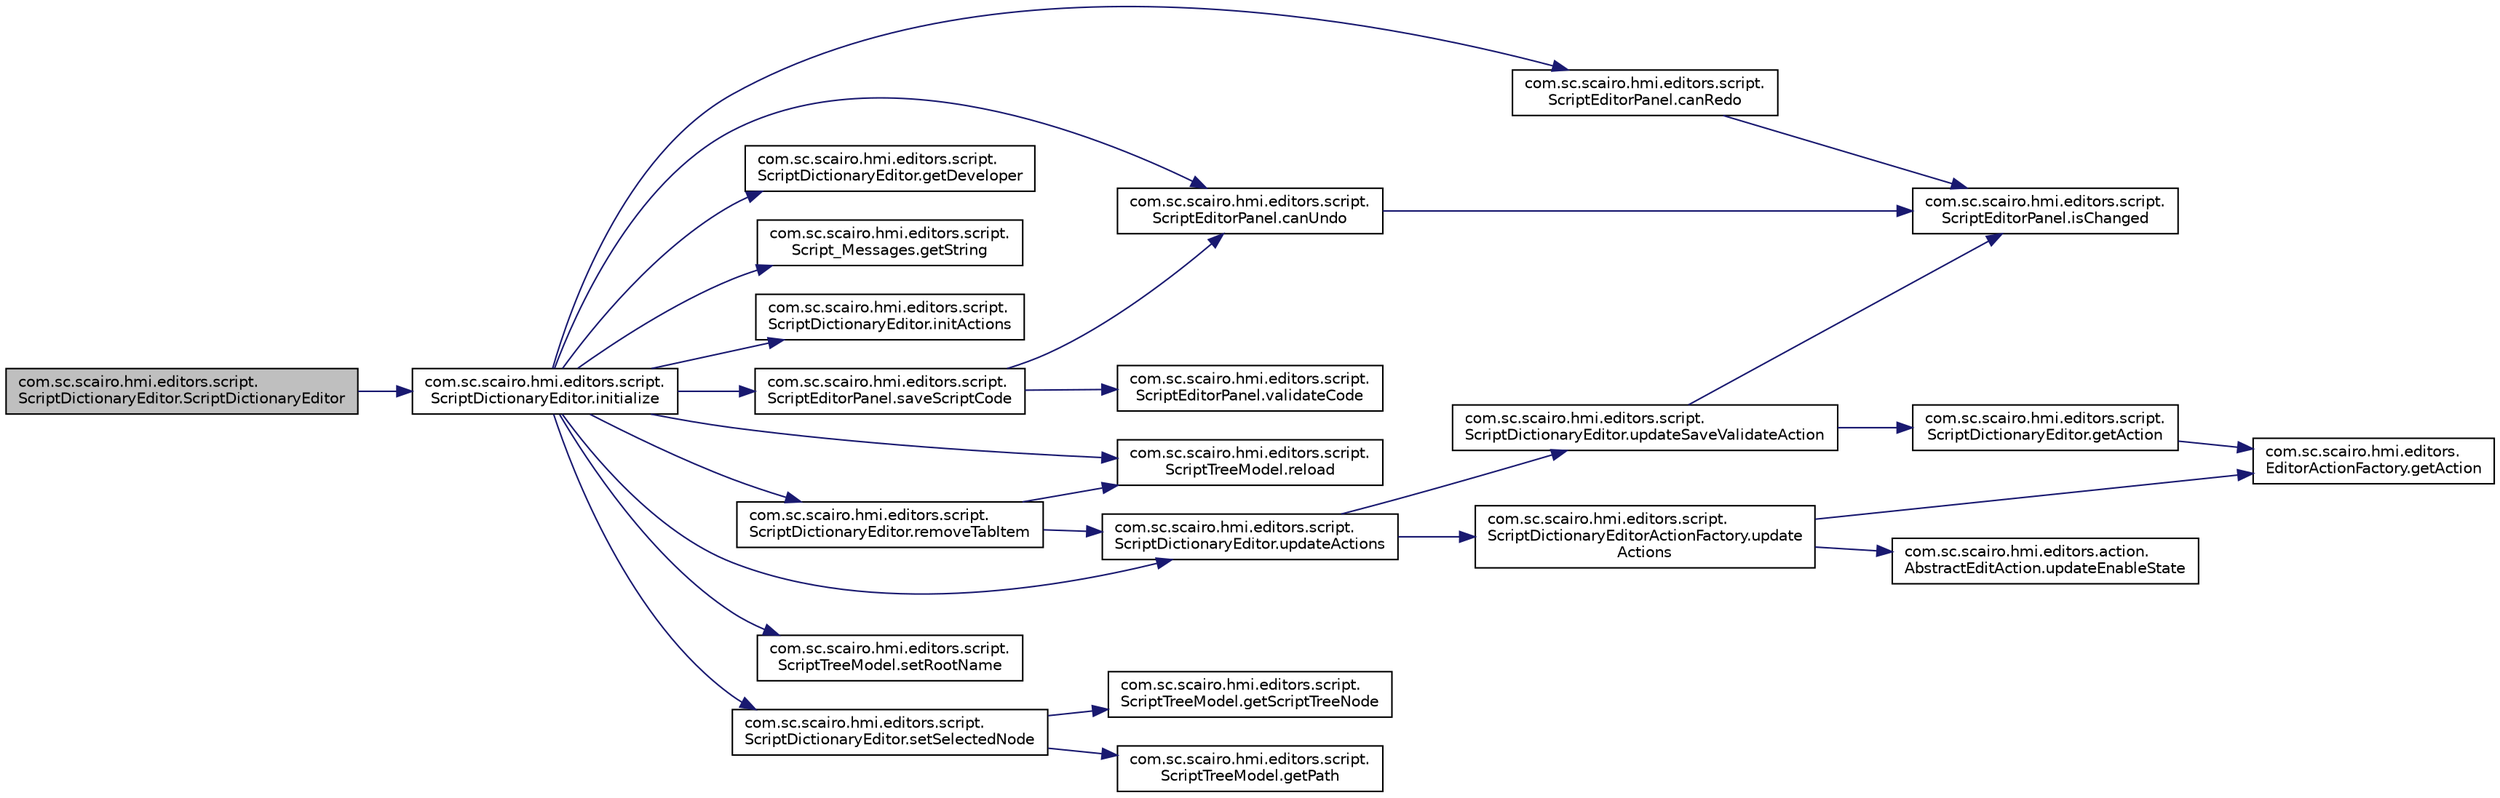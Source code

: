 digraph "com.sc.scairo.hmi.editors.script.ScriptDictionaryEditor.ScriptDictionaryEditor"
{
 // LATEX_PDF_SIZE
  edge [fontname="Helvetica",fontsize="10",labelfontname="Helvetica",labelfontsize="10"];
  node [fontname="Helvetica",fontsize="10",shape=record];
  rankdir="LR";
  Node1 [label="com.sc.scairo.hmi.editors.script.\lScriptDictionaryEditor.ScriptDictionaryEditor",height=0.2,width=0.4,color="black", fillcolor="grey75", style="filled", fontcolor="black",tooltip=" "];
  Node1 -> Node2 [color="midnightblue",fontsize="10",style="solid",fontname="Helvetica"];
  Node2 [label="com.sc.scairo.hmi.editors.script.\lScriptDictionaryEditor.initialize",height=0.2,width=0.4,color="black", fillcolor="white", style="filled",URL="$classcom_1_1sc_1_1scairo_1_1hmi_1_1editors_1_1script_1_1_script_dictionary_editor.html#a13855ce85b7416c6ca79a98de5a7a03a",tooltip=" "];
  Node2 -> Node3 [color="midnightblue",fontsize="10",style="solid",fontname="Helvetica"];
  Node3 [label="com.sc.scairo.hmi.editors.script.\lScriptEditorPanel.canRedo",height=0.2,width=0.4,color="black", fillcolor="white", style="filled",URL="$classcom_1_1sc_1_1scairo_1_1hmi_1_1editors_1_1script_1_1_script_editor_panel.html#a2413d0e2c6fb21695f7fbcc1d9e9412f",tooltip=" "];
  Node3 -> Node4 [color="midnightblue",fontsize="10",style="solid",fontname="Helvetica"];
  Node4 [label="com.sc.scairo.hmi.editors.script.\lScriptEditorPanel.isChanged",height=0.2,width=0.4,color="black", fillcolor="white", style="filled",URL="$classcom_1_1sc_1_1scairo_1_1hmi_1_1editors_1_1script_1_1_script_editor_panel.html#a368c8c2764db97807842aed82f303574",tooltip=" "];
  Node2 -> Node5 [color="midnightblue",fontsize="10",style="solid",fontname="Helvetica"];
  Node5 [label="com.sc.scairo.hmi.editors.script.\lScriptEditorPanel.canUndo",height=0.2,width=0.4,color="black", fillcolor="white", style="filled",URL="$classcom_1_1sc_1_1scairo_1_1hmi_1_1editors_1_1script_1_1_script_editor_panel.html#a20a1fe88e8252720dab9af609c15116e",tooltip=" "];
  Node5 -> Node4 [color="midnightblue",fontsize="10",style="solid",fontname="Helvetica"];
  Node2 -> Node6 [color="midnightblue",fontsize="10",style="solid",fontname="Helvetica"];
  Node6 [label="com.sc.scairo.hmi.editors.script.\lScriptDictionaryEditor.getDeveloper",height=0.2,width=0.4,color="black", fillcolor="white", style="filled",URL="$classcom_1_1sc_1_1scairo_1_1hmi_1_1editors_1_1script_1_1_script_dictionary_editor.html#ad1d17fd09326cafea02606bdd16353eb",tooltip=" "];
  Node2 -> Node7 [color="midnightblue",fontsize="10",style="solid",fontname="Helvetica"];
  Node7 [label="com.sc.scairo.hmi.editors.script.\lScript_Messages.getString",height=0.2,width=0.4,color="black", fillcolor="white", style="filled",URL="$classcom_1_1sc_1_1scairo_1_1hmi_1_1editors_1_1script_1_1_script___messages.html#a61b546260eea53aae1f649f3f2498244",tooltip=" "];
  Node2 -> Node8 [color="midnightblue",fontsize="10",style="solid",fontname="Helvetica"];
  Node8 [label="com.sc.scairo.hmi.editors.script.\lScriptDictionaryEditor.initActions",height=0.2,width=0.4,color="black", fillcolor="white", style="filled",URL="$classcom_1_1sc_1_1scairo_1_1hmi_1_1editors_1_1script_1_1_script_dictionary_editor.html#aa63de0c50645f09aea42f63656b469e9",tooltip=" "];
  Node2 -> Node9 [color="midnightblue",fontsize="10",style="solid",fontname="Helvetica"];
  Node9 [label="com.sc.scairo.hmi.editors.script.\lScriptTreeModel.reload",height=0.2,width=0.4,color="black", fillcolor="white", style="filled",URL="$classcom_1_1sc_1_1scairo_1_1hmi_1_1editors_1_1script_1_1_script_tree_model.html#a4430f1ad757679fa1016de59d6686f91",tooltip=" "];
  Node2 -> Node10 [color="midnightblue",fontsize="10",style="solid",fontname="Helvetica"];
  Node10 [label="com.sc.scairo.hmi.editors.script.\lScriptDictionaryEditor.removeTabItem",height=0.2,width=0.4,color="black", fillcolor="white", style="filled",URL="$classcom_1_1sc_1_1scairo_1_1hmi_1_1editors_1_1script_1_1_script_dictionary_editor.html#a9f4539a183aa96712cb5ea8f819af993",tooltip=" "];
  Node10 -> Node9 [color="midnightblue",fontsize="10",style="solid",fontname="Helvetica"];
  Node10 -> Node11 [color="midnightblue",fontsize="10",style="solid",fontname="Helvetica"];
  Node11 [label="com.sc.scairo.hmi.editors.script.\lScriptDictionaryEditor.updateActions",height=0.2,width=0.4,color="black", fillcolor="white", style="filled",URL="$classcom_1_1sc_1_1scairo_1_1hmi_1_1editors_1_1script_1_1_script_dictionary_editor.html#ac15b98484cb2e6a0b8f22e6c6238eea8",tooltip=" "];
  Node11 -> Node12 [color="midnightblue",fontsize="10",style="solid",fontname="Helvetica"];
  Node12 [label="com.sc.scairo.hmi.editors.script.\lScriptDictionaryEditorActionFactory.update\lActions",height=0.2,width=0.4,color="black", fillcolor="white", style="filled",URL="$classcom_1_1sc_1_1scairo_1_1hmi_1_1editors_1_1script_1_1_script_dictionary_editor_action_factory.html#aa9d30ba16ad244476efab5daf7c05133",tooltip=" "];
  Node12 -> Node13 [color="midnightblue",fontsize="10",style="solid",fontname="Helvetica"];
  Node13 [label="com.sc.scairo.hmi.editors.\lEditorActionFactory.getAction",height=0.2,width=0.4,color="black", fillcolor="white", style="filled",URL="$classcom_1_1sc_1_1scairo_1_1hmi_1_1editors_1_1_editor_action_factory.html#ae5db55316c5c2a4bf84ca10576f32345",tooltip=" "];
  Node12 -> Node14 [color="midnightblue",fontsize="10",style="solid",fontname="Helvetica"];
  Node14 [label="com.sc.scairo.hmi.editors.action.\lAbstractEditAction.updateEnableState",height=0.2,width=0.4,color="black", fillcolor="white", style="filled",URL="$classcom_1_1sc_1_1scairo_1_1hmi_1_1editors_1_1action_1_1_abstract_edit_action.html#a07bd2125244a5a1edd5213f07988e379",tooltip=" "];
  Node11 -> Node15 [color="midnightblue",fontsize="10",style="solid",fontname="Helvetica"];
  Node15 [label="com.sc.scairo.hmi.editors.script.\lScriptDictionaryEditor.updateSaveValidateAction",height=0.2,width=0.4,color="black", fillcolor="white", style="filled",URL="$classcom_1_1sc_1_1scairo_1_1hmi_1_1editors_1_1script_1_1_script_dictionary_editor.html#ad857b3fab7955c74ecb5291343cb3fbe",tooltip=" "];
  Node15 -> Node16 [color="midnightblue",fontsize="10",style="solid",fontname="Helvetica"];
  Node16 [label="com.sc.scairo.hmi.editors.script.\lScriptDictionaryEditor.getAction",height=0.2,width=0.4,color="black", fillcolor="white", style="filled",URL="$classcom_1_1sc_1_1scairo_1_1hmi_1_1editors_1_1script_1_1_script_dictionary_editor.html#ad5b9f76777162ab9eaf470c0803f0741",tooltip=" "];
  Node16 -> Node13 [color="midnightblue",fontsize="10",style="solid",fontname="Helvetica"];
  Node15 -> Node4 [color="midnightblue",fontsize="10",style="solid",fontname="Helvetica"];
  Node2 -> Node17 [color="midnightblue",fontsize="10",style="solid",fontname="Helvetica"];
  Node17 [label="com.sc.scairo.hmi.editors.script.\lScriptEditorPanel.saveScriptCode",height=0.2,width=0.4,color="black", fillcolor="white", style="filled",URL="$classcom_1_1sc_1_1scairo_1_1hmi_1_1editors_1_1script_1_1_script_editor_panel.html#a0ab62c3a8c4a8a185bdb94977b5c22d5",tooltip=" "];
  Node17 -> Node5 [color="midnightblue",fontsize="10",style="solid",fontname="Helvetica"];
  Node17 -> Node18 [color="midnightblue",fontsize="10",style="solid",fontname="Helvetica"];
  Node18 [label="com.sc.scairo.hmi.editors.script.\lScriptEditorPanel.validateCode",height=0.2,width=0.4,color="black", fillcolor="white", style="filled",URL="$classcom_1_1sc_1_1scairo_1_1hmi_1_1editors_1_1script_1_1_script_editor_panel.html#a9c870c1bad8bd7852219bf3eaa98dad0",tooltip=" "];
  Node2 -> Node19 [color="midnightblue",fontsize="10",style="solid",fontname="Helvetica"];
  Node19 [label="com.sc.scairo.hmi.editors.script.\lScriptTreeModel.setRootName",height=0.2,width=0.4,color="black", fillcolor="white", style="filled",URL="$classcom_1_1sc_1_1scairo_1_1hmi_1_1editors_1_1script_1_1_script_tree_model.html#aaedbc96537b57383b3fb12d8bb168b16",tooltip=" "];
  Node2 -> Node20 [color="midnightblue",fontsize="10",style="solid",fontname="Helvetica"];
  Node20 [label="com.sc.scairo.hmi.editors.script.\lScriptDictionaryEditor.setSelectedNode",height=0.2,width=0.4,color="black", fillcolor="white", style="filled",URL="$classcom_1_1sc_1_1scairo_1_1hmi_1_1editors_1_1script_1_1_script_dictionary_editor.html#af6170a92a55db9061447b95f81e9d7c1",tooltip=" "];
  Node20 -> Node21 [color="midnightblue",fontsize="10",style="solid",fontname="Helvetica"];
  Node21 [label="com.sc.scairo.hmi.editors.script.\lScriptTreeModel.getPath",height=0.2,width=0.4,color="black", fillcolor="white", style="filled",URL="$classcom_1_1sc_1_1scairo_1_1hmi_1_1editors_1_1script_1_1_script_tree_model.html#af012b9f9c4ae9a8842b8b108f3b4d730",tooltip=" "];
  Node20 -> Node22 [color="midnightblue",fontsize="10",style="solid",fontname="Helvetica"];
  Node22 [label="com.sc.scairo.hmi.editors.script.\lScriptTreeModel.getScriptTreeNode",height=0.2,width=0.4,color="black", fillcolor="white", style="filled",URL="$classcom_1_1sc_1_1scairo_1_1hmi_1_1editors_1_1script_1_1_script_tree_model.html#a4fecfe0851a6f2e7e952de94f6bcdd06",tooltip=" "];
  Node2 -> Node11 [color="midnightblue",fontsize="10",style="solid",fontname="Helvetica"];
}
